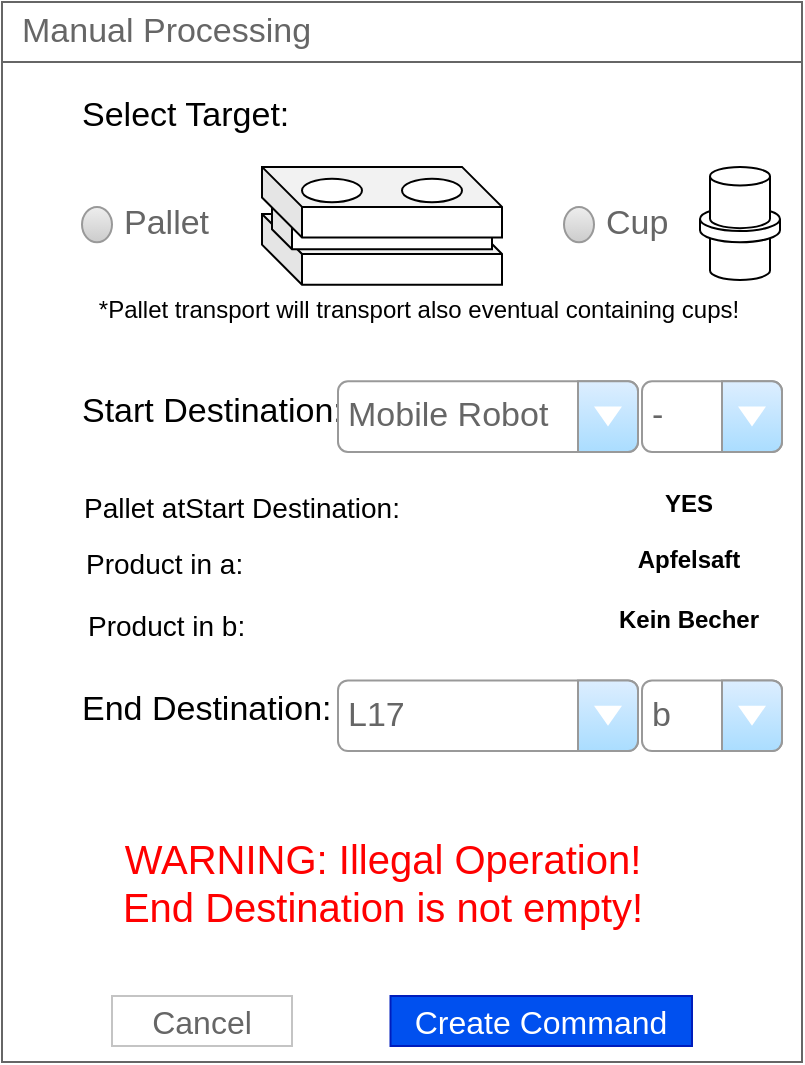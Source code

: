 <mxfile version="21.4.0" type="device">
  <diagram name="Seite-1" id="S5l72sn21yenRpGNLV-D">
    <mxGraphModel dx="1085" dy="695" grid="1" gridSize="10" guides="1" tooltips="1" connect="1" arrows="1" fold="1" page="1" pageScale="1" pageWidth="500" pageHeight="500" math="0" shadow="0">
      <root>
        <mxCell id="0" />
        <mxCell id="1" parent="0" />
        <mxCell id="2YdTuyt2Vs7Uolm6UVBZ-35" value="" style="strokeWidth=1;shadow=0;dashed=0;align=center;html=1;shape=mxgraph.mockup.containers.rrect;rSize=0;strokeColor=#666666;fontColor=#666666;fontSize=17;verticalAlign=top;whiteSpace=wrap;fillColor=#ffffff;spacingTop=32;gradientColor=none;fillStyle=auto;" vertex="1" parent="1">
          <mxGeometry width="400" height="530" as="geometry" />
        </mxCell>
        <mxCell id="2YdTuyt2Vs7Uolm6UVBZ-36" value="Manual Processing" style="strokeWidth=1;shadow=0;dashed=0;align=center;html=1;shape=mxgraph.mockup.containers.rrect;rSize=0;fontSize=17;fontColor=#666666;strokeColor=#666666;align=left;spacingLeft=8;fillColor=none;resizeWidth=1;whiteSpace=wrap;" vertex="1" parent="2YdTuyt2Vs7Uolm6UVBZ-35">
          <mxGeometry width="400" height="30" relative="1" as="geometry" />
        </mxCell>
        <mxCell id="2YdTuyt2Vs7Uolm6UVBZ-38" value="Cancel" style="strokeWidth=1;shadow=0;dashed=0;align=center;html=1;shape=mxgraph.mockup.containers.rrect;rSize=0;fontSize=16;fontColor=#666666;strokeColor=#c4c4c4;whiteSpace=wrap;fillColor=none;" vertex="1" parent="2YdTuyt2Vs7Uolm6UVBZ-35">
          <mxGeometry x="0.25" y="1" width="90" height="25" relative="1" as="geometry">
            <mxPoint x="-45" y="-33" as="offset" />
          </mxGeometry>
        </mxCell>
        <mxCell id="2YdTuyt2Vs7Uolm6UVBZ-39" value="Create Command" style="strokeWidth=1;shadow=0;dashed=0;align=center;html=1;shape=mxgraph.mockup.containers.rrect;rSize=0;fontSize=16;fontColor=#ffffff;strokeColor=#001DBC;whiteSpace=wrap;fillColor=#0050ef;" vertex="1" parent="2YdTuyt2Vs7Uolm6UVBZ-35">
          <mxGeometry x="0.75" y="1" width="150.75" height="25" relative="1" as="geometry">
            <mxPoint x="-105.75" y="-33" as="offset" />
          </mxGeometry>
        </mxCell>
        <mxCell id="2YdTuyt2Vs7Uolm6UVBZ-40" value="Pallet" style="shape=ellipse;fillColor=#eeeeee;strokeColor=#999999;gradientColor=#cccccc;html=1;align=left;spacingLeft=4;fontSize=17;fontColor=#666666;labelPosition=right;shadow=0;" vertex="1" parent="2YdTuyt2Vs7Uolm6UVBZ-35">
          <mxGeometry x="40" y="102.467" width="15" height="17.667" as="geometry" />
        </mxCell>
        <mxCell id="2YdTuyt2Vs7Uolm6UVBZ-41" value="Cup" style="shape=ellipse;fillColor=#eeeeee;strokeColor=#999999;gradientColor=#cccccc;html=1;align=left;spacingLeft=4;fontSize=17;fontColor=#666666;labelPosition=right;shadow=0;" vertex="1" parent="2YdTuyt2Vs7Uolm6UVBZ-35">
          <mxGeometry x="281" y="102.467" width="15" height="17.667" as="geometry" />
        </mxCell>
        <mxCell id="2YdTuyt2Vs7Uolm6UVBZ-42" value="&lt;font style=&quot;font-size: 17px;&quot; color=&quot;#000000&quot;&gt;Select Target:&lt;/font&gt;" style="text;html=1;align=left;verticalAlign=middle;resizable=0;points=[];autosize=1;strokeColor=none;fillColor=none;fontSize=14;" vertex="1" parent="2YdTuyt2Vs7Uolm6UVBZ-35">
          <mxGeometry x="38" y="42.4" width="130" height="30" as="geometry" />
        </mxCell>
        <mxCell id="2YdTuyt2Vs7Uolm6UVBZ-43" value="&lt;font style=&quot;font-size: 17px;&quot; color=&quot;#000000&quot;&gt;Start Destination:&lt;/font&gt;" style="text;html=1;align=left;verticalAlign=middle;resizable=0;points=[];autosize=1;strokeColor=none;fillColor=none;fontSize=14;" vertex="1" parent="2YdTuyt2Vs7Uolm6UVBZ-35">
          <mxGeometry x="38" y="189.622" width="150" height="30" as="geometry" />
        </mxCell>
        <mxCell id="2YdTuyt2Vs7Uolm6UVBZ-44" value="Mobile Robot" style="strokeWidth=1;shadow=0;dashed=0;align=center;html=1;shape=mxgraph.mockup.forms.comboBox;strokeColor=#999999;fillColor=#ddeeff;align=left;fillColor2=#aaddff;mainText=;fontColor=#666666;fontSize=17;spacingLeft=3;" vertex="1" parent="2YdTuyt2Vs7Uolm6UVBZ-35">
          <mxGeometry x="168" y="189.622" width="150" height="35.333" as="geometry" />
        </mxCell>
        <mxCell id="2YdTuyt2Vs7Uolm6UVBZ-46" value="&lt;font style=&quot;font-size: 17px;&quot; color=&quot;#000000&quot;&gt;End Destination:&lt;/font&gt;" style="text;html=1;align=left;verticalAlign=middle;resizable=0;points=[];autosize=1;strokeColor=none;fillColor=none;fontSize=14;" vertex="1" parent="2YdTuyt2Vs7Uolm6UVBZ-35">
          <mxGeometry x="38" y="339.2" width="150" height="30" as="geometry" />
        </mxCell>
        <mxCell id="2YdTuyt2Vs7Uolm6UVBZ-47" value="L17" style="strokeWidth=1;shadow=0;dashed=0;align=center;html=1;shape=mxgraph.mockup.forms.comboBox;strokeColor=#999999;fillColor=#ddeeff;align=left;fillColor2=#aaddff;mainText=;fontColor=#666666;fontSize=17;spacingLeft=3;" vertex="1" parent="2YdTuyt2Vs7Uolm6UVBZ-35">
          <mxGeometry x="168" y="339.2" width="150" height="35.333" as="geometry" />
        </mxCell>
        <mxCell id="2YdTuyt2Vs7Uolm6UVBZ-48" value="b" style="strokeWidth=1;shadow=0;dashed=0;align=center;html=1;shape=mxgraph.mockup.forms.comboBox;strokeColor=#999999;fillColor=#ddeeff;align=left;fillColor2=#aaddff;mainText=;fontColor=#666666;fontSize=17;spacingLeft=3;" vertex="1" parent="2YdTuyt2Vs7Uolm6UVBZ-35">
          <mxGeometry x="320" y="339.2" width="70" height="35.333" as="geometry" />
        </mxCell>
        <mxCell id="2YdTuyt2Vs7Uolm6UVBZ-67" value="" style="group" vertex="1" connectable="0" parent="2YdTuyt2Vs7Uolm6UVBZ-35">
          <mxGeometry x="349" y="82.444" width="40" height="56.533" as="geometry" />
        </mxCell>
        <mxCell id="2YdTuyt2Vs7Uolm6UVBZ-66" value="" style="shape=cylinder3;whiteSpace=wrap;html=1;boundedLbl=1;backgroundOutline=1;size=4.667;" vertex="1" parent="2YdTuyt2Vs7Uolm6UVBZ-67">
          <mxGeometry x="5" y="21.2" width="30" height="35.333" as="geometry" />
        </mxCell>
        <mxCell id="2YdTuyt2Vs7Uolm6UVBZ-50" value="" style="shape=cylinder3;whiteSpace=wrap;html=1;boundedLbl=1;backgroundOutline=1;size=6.029;" vertex="1" parent="2YdTuyt2Vs7Uolm6UVBZ-67">
          <mxGeometry y="20.022" width="40" height="17.667" as="geometry" />
        </mxCell>
        <mxCell id="2YdTuyt2Vs7Uolm6UVBZ-49" value="" style="shape=cylinder3;whiteSpace=wrap;html=1;boundedLbl=1;backgroundOutline=1;size=4.667;" vertex="1" parent="2YdTuyt2Vs7Uolm6UVBZ-67">
          <mxGeometry x="5" width="30" height="30.622" as="geometry" />
        </mxCell>
        <mxCell id="2YdTuyt2Vs7Uolm6UVBZ-73" value="" style="group" vertex="1" connectable="0" parent="2YdTuyt2Vs7Uolm6UVBZ-35">
          <mxGeometry x="130" y="82.444" width="120" height="58.889" as="geometry" />
        </mxCell>
        <mxCell id="2YdTuyt2Vs7Uolm6UVBZ-68" value="" style="shape=cube;whiteSpace=wrap;html=1;boundedLbl=1;backgroundOutline=1;darkOpacity=0.05;darkOpacity2=0.1;" vertex="1" parent="2YdTuyt2Vs7Uolm6UVBZ-73">
          <mxGeometry y="23.556" width="120" height="35.333" as="geometry" />
        </mxCell>
        <mxCell id="2YdTuyt2Vs7Uolm6UVBZ-69" value="" style="shape=cube;whiteSpace=wrap;html=1;boundedLbl=1;backgroundOutline=1;darkOpacity=0.05;darkOpacity2=0.1;size=10;" vertex="1" parent="2YdTuyt2Vs7Uolm6UVBZ-73">
          <mxGeometry x="5" y="17.667" width="110" height="23.556" as="geometry" />
        </mxCell>
        <mxCell id="2YdTuyt2Vs7Uolm6UVBZ-70" value="" style="shape=cube;whiteSpace=wrap;html=1;boundedLbl=1;backgroundOutline=1;darkOpacity=0.05;darkOpacity2=0.1;" vertex="1" parent="2YdTuyt2Vs7Uolm6UVBZ-73">
          <mxGeometry width="120" height="35.333" as="geometry" />
        </mxCell>
        <mxCell id="2YdTuyt2Vs7Uolm6UVBZ-71" value="" style="ellipse;whiteSpace=wrap;html=1;rotation=0;" vertex="1" parent="2YdTuyt2Vs7Uolm6UVBZ-73">
          <mxGeometry x="20" y="5.889" width="30" height="11.778" as="geometry" />
        </mxCell>
        <mxCell id="2YdTuyt2Vs7Uolm6UVBZ-72" value="" style="ellipse;whiteSpace=wrap;html=1;rotation=0;" vertex="1" parent="2YdTuyt2Vs7Uolm6UVBZ-73">
          <mxGeometry x="70" y="5.889" width="30" height="11.778" as="geometry" />
        </mxCell>
        <mxCell id="2YdTuyt2Vs7Uolm6UVBZ-74" value="*Pallet transport will transport also eventual containing cups!" style="text;html=1;align=center;verticalAlign=middle;resizable=0;points=[];autosize=1;strokeColor=none;fillColor=none;fontColor=#000000;" vertex="1" parent="2YdTuyt2Vs7Uolm6UVBZ-35">
          <mxGeometry x="38" y="138.978" width="340" height="30" as="geometry" />
        </mxCell>
        <mxCell id="2YdTuyt2Vs7Uolm6UVBZ-75" value="&lt;font style=&quot;font-size: 14px;&quot;&gt;Pallet atStart Destination:&lt;/font&gt;" style="text;html=1;strokeColor=none;fillColor=none;align=left;verticalAlign=middle;whiteSpace=wrap;rounded=0;fontColor=#000000;" vertex="1" parent="2YdTuyt2Vs7Uolm6UVBZ-35">
          <mxGeometry x="39" y="235.556" width="220" height="35.333" as="geometry" />
        </mxCell>
        <mxCell id="2YdTuyt2Vs7Uolm6UVBZ-76" value="Product in a:&amp;nbsp;" style="text;html=1;strokeColor=none;fillColor=none;align=left;verticalAlign=middle;whiteSpace=wrap;rounded=0;fontColor=#000000;fontSize=14;" vertex="1" parent="2YdTuyt2Vs7Uolm6UVBZ-35">
          <mxGeometry x="40" y="263.822" width="220" height="35.333" as="geometry" />
        </mxCell>
        <mxCell id="2YdTuyt2Vs7Uolm6UVBZ-77" value="Product in b:&amp;nbsp;" style="text;html=1;strokeColor=none;fillColor=none;align=left;verticalAlign=middle;whiteSpace=wrap;rounded=0;fontColor=#000000;fontSize=14;" vertex="1" parent="2YdTuyt2Vs7Uolm6UVBZ-35">
          <mxGeometry x="41" y="294.444" width="220" height="35.333" as="geometry" />
        </mxCell>
        <mxCell id="2YdTuyt2Vs7Uolm6UVBZ-78" value="YES" style="text;html=1;align=center;verticalAlign=middle;resizable=0;points=[];autosize=1;strokeColor=none;fillColor=none;fontColor=#000000;fontStyle=1" vertex="1" parent="2YdTuyt2Vs7Uolm6UVBZ-35">
          <mxGeometry x="318" y="235.556" width="50" height="30" as="geometry" />
        </mxCell>
        <mxCell id="2YdTuyt2Vs7Uolm6UVBZ-79" value="Apfelsaft" style="text;html=1;align=center;verticalAlign=middle;resizable=0;points=[];autosize=1;strokeColor=none;fillColor=none;fontColor=#000000;fontStyle=1" vertex="1" parent="2YdTuyt2Vs7Uolm6UVBZ-35">
          <mxGeometry x="308" y="263.822" width="70" height="30" as="geometry" />
        </mxCell>
        <mxCell id="2YdTuyt2Vs7Uolm6UVBZ-80" value="Kein Becher" style="text;html=1;align=center;verticalAlign=middle;resizable=0;points=[];autosize=1;strokeColor=none;fillColor=none;fontColor=#000000;fontStyle=1" vertex="1" parent="2YdTuyt2Vs7Uolm6UVBZ-35">
          <mxGeometry x="298" y="294.444" width="90" height="30" as="geometry" />
        </mxCell>
        <mxCell id="2YdTuyt2Vs7Uolm6UVBZ-81" value="&lt;font style=&quot;font-size: 20px;&quot;&gt;WARNING: Illegal Operation!&lt;br&gt;End Destination is not empty!&lt;/font&gt;" style="text;html=1;align=center;verticalAlign=middle;resizable=0;points=[];autosize=1;strokeColor=none;fillColor=none;fontColor=#FF0000;" vertex="1" parent="2YdTuyt2Vs7Uolm6UVBZ-35">
          <mxGeometry x="50" y="410" width="280" height="60" as="geometry" />
        </mxCell>
        <mxCell id="2YdTuyt2Vs7Uolm6UVBZ-45" value="-" style="strokeWidth=1;shadow=0;dashed=0;align=center;html=1;shape=mxgraph.mockup.forms.comboBox;strokeColor=#999999;fillColor=#ddeeff;align=left;fillColor2=#aaddff;mainText=;fontColor=#666666;fontSize=17;spacingLeft=3;" vertex="1" parent="2YdTuyt2Vs7Uolm6UVBZ-35">
          <mxGeometry x="320" y="189.62" width="70" height="35.333" as="geometry" />
        </mxCell>
      </root>
    </mxGraphModel>
  </diagram>
</mxfile>
